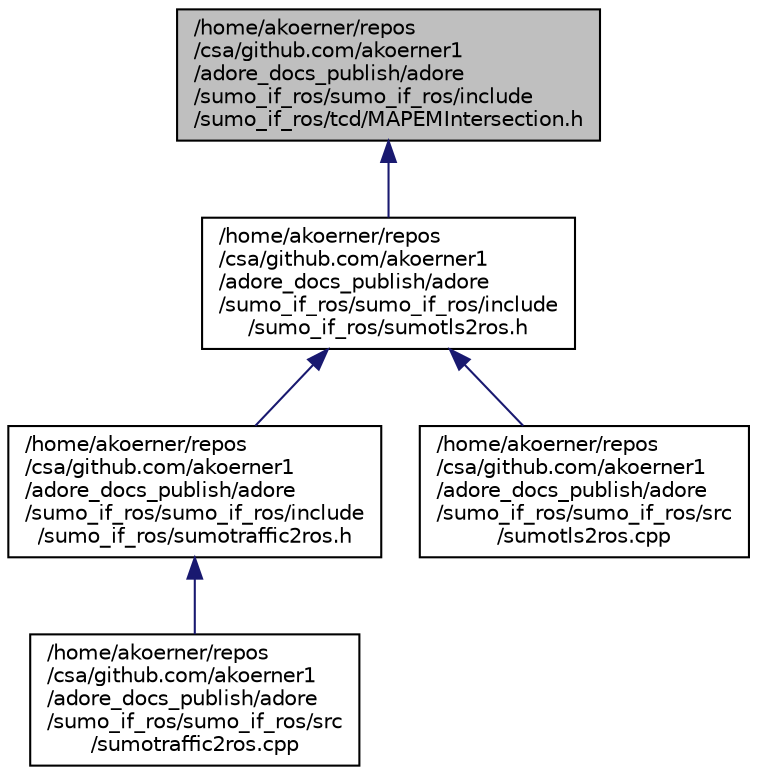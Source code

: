 digraph "/home/akoerner/repos/csa/github.com/akoerner1/adore_docs_publish/adore/sumo_if_ros/sumo_if_ros/include/sumo_if_ros/tcd/MAPEMIntersection.h"
{
 // LATEX_PDF_SIZE
  edge [fontname="Helvetica",fontsize="10",labelfontname="Helvetica",labelfontsize="10"];
  node [fontname="Helvetica",fontsize="10",shape=record];
  Node1 [label="/home/akoerner/repos\l/csa/github.com/akoerner1\l/adore_docs_publish/adore\l/sumo_if_ros/sumo_if_ros/include\l/sumo_if_ros/tcd/MAPEMIntersection.h",height=0.2,width=0.4,color="black", fillcolor="grey75", style="filled", fontcolor="black",tooltip=" "];
  Node1 -> Node2 [dir="back",color="midnightblue",fontsize="10",style="solid",fontname="Helvetica"];
  Node2 [label="/home/akoerner/repos\l/csa/github.com/akoerner1\l/adore_docs_publish/adore\l/sumo_if_ros/sumo_if_ros/include\l/sumo_if_ros/sumotls2ros.h",height=0.2,width=0.4,color="black", fillcolor="white", style="filled",URL="$sumotls2ros_8h.html",tooltip=" "];
  Node2 -> Node3 [dir="back",color="midnightblue",fontsize="10",style="solid",fontname="Helvetica"];
  Node3 [label="/home/akoerner/repos\l/csa/github.com/akoerner1\l/adore_docs_publish/adore\l/sumo_if_ros/sumo_if_ros/include\l/sumo_if_ros/sumotraffic2ros.h",height=0.2,width=0.4,color="black", fillcolor="white", style="filled",URL="$sumotraffic2ros_8h.html",tooltip=" "];
  Node3 -> Node4 [dir="back",color="midnightblue",fontsize="10",style="solid",fontname="Helvetica"];
  Node4 [label="/home/akoerner/repos\l/csa/github.com/akoerner1\l/adore_docs_publish/adore\l/sumo_if_ros/sumo_if_ros/src\l/sumotraffic2ros.cpp",height=0.2,width=0.4,color="black", fillcolor="white", style="filled",URL="$sumotraffic2ros_8cpp.html",tooltip=" "];
  Node2 -> Node5 [dir="back",color="midnightblue",fontsize="10",style="solid",fontname="Helvetica"];
  Node5 [label="/home/akoerner/repos\l/csa/github.com/akoerner1\l/adore_docs_publish/adore\l/sumo_if_ros/sumo_if_ros/src\l/sumotls2ros.cpp",height=0.2,width=0.4,color="black", fillcolor="white", style="filled",URL="$sumotls2ros_8cpp.html",tooltip=" "];
}
